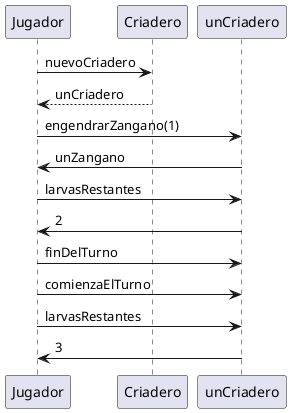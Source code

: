 @startuml
'https://plantuml.com/sequence-diagram


Jugador -> Criadero: nuevoCriadero
Criadero --> Jugador: unCriadero

Jugador -> unCriadero: engendrarZangano(1)
unCriadero -> Jugador: unZangano

Jugador -> unCriadero: larvasRestantes
unCriadero -> Jugador: 2

Jugador -> unCriadero: finDelTurno

Jugador -> unCriadero: comienzaElTurno

Jugador -> unCriadero: larvasRestantes
unCriadero -> Jugador: 3
@enduml